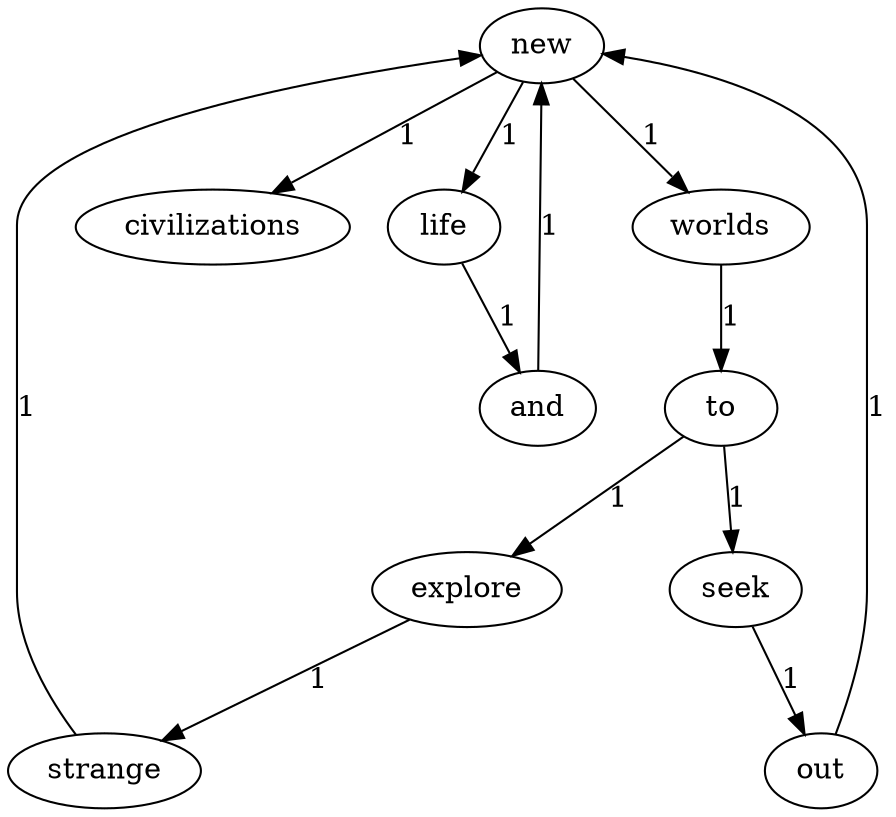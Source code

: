 digraph WordGraph {
  "new"
  "new" -> "worlds" [label="1"]
  "new" -> "civilizations" [label="1"]
  "new" -> "life" [label="1"]
  "worlds"
  "worlds" -> "to" [label="1"]
  "explore"
  "explore" -> "strange" [label="1"]
  "and"
  "and" -> "new" [label="1"]
  "to"
  "to" -> "explore" [label="1"]
  "to" -> "seek" [label="1"]
  "seek"
  "seek" -> "out" [label="1"]
  "strange"
  "strange" -> "new" [label="1"]
  "life"
  "life" -> "and" [label="1"]
  "out"
  "out" -> "new" [label="1"]
}
